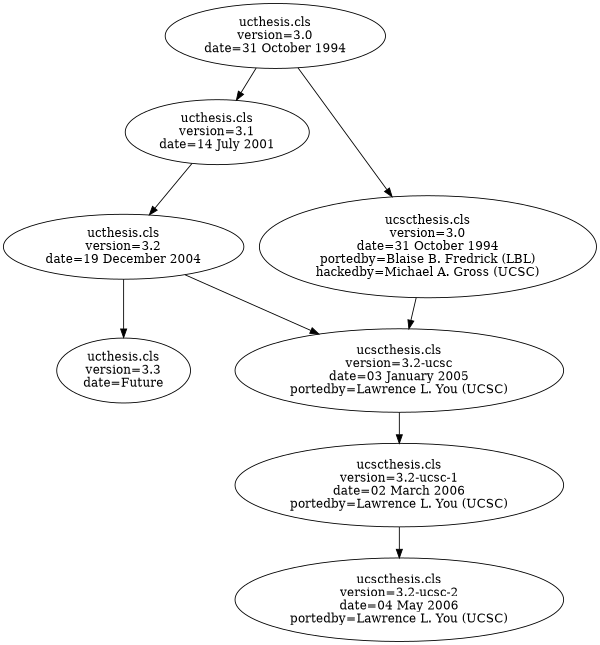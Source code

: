 // dot file for generating graphs using a tool like graphviz
//
// 2005-01-03  History of the ucscthesis.cls (3.2-ucsc)
// 2006-03-02  Fixed history, added the latest iteration (3.2-ucsc-1)
// 2006-05-04  Fixed history, added the latest iteration (3.2-ucsc-2), added page size
//

digraph "ucscthesis.cls"
	{
		size="4.0,6.0";

		// UC (Berkeley, semesters)
		ucthesis30 [label="ucthesis.cls\nversion=3.0\ndate=31 October 1994"];
		ucthesis31 [label="ucthesis.cls\nversion=3.1\ndate=14 July 2001"];
		ucthesis32 [label="ucthesis.cls\nversion=3.2\ndate=19 December 2004"];
		ucthesis33 [label="ucthesis.cls\nversion=3.3\ndate=Future"];

		// UCSC (Santa Cruz, quarters, wider margins)
		ucscthesis30 [label="ucscthesis.cls\nversion=3.0\ndate=31 October 1994\nportedby=Blaise B. Fredrick (LBL)\nhackedby=Michael A. Gross (UCSC)"];
		ucscthesis32 [label="ucscthesis.cls\nversion=3.2-ucsc\ndate=03 January 2005\nportedby=Lawrence L. You (UCSC)"];
		ucscthesis321 [label="ucscthesis.cls\nversion=3.2-ucsc-1\ndate=02 March 2006\nportedby=Lawrence L. You (UCSC)"];
		// Restored copyright notice to conform with Grad Div guidelines
		ucscthesis322 [label="ucscthesis.cls\nversion=3.2-ucsc-2\ndate=04 May 2006\nportedby=Lawrence L. You (UCSC)"];

		ucthesis30 -> ucscthesis30;
		ucthesis30 -> ucthesis31;
		ucthesis31 -> ucthesis32;
		ucscthesis30 -> ucscthesis32;
		ucthesis32 -> ucscthesis32;
		ucthesis32 -> ucthesis33;
		ucscthesis32 -> ucscthesis321;
		ucscthesis321 -> ucscthesis322;
	}